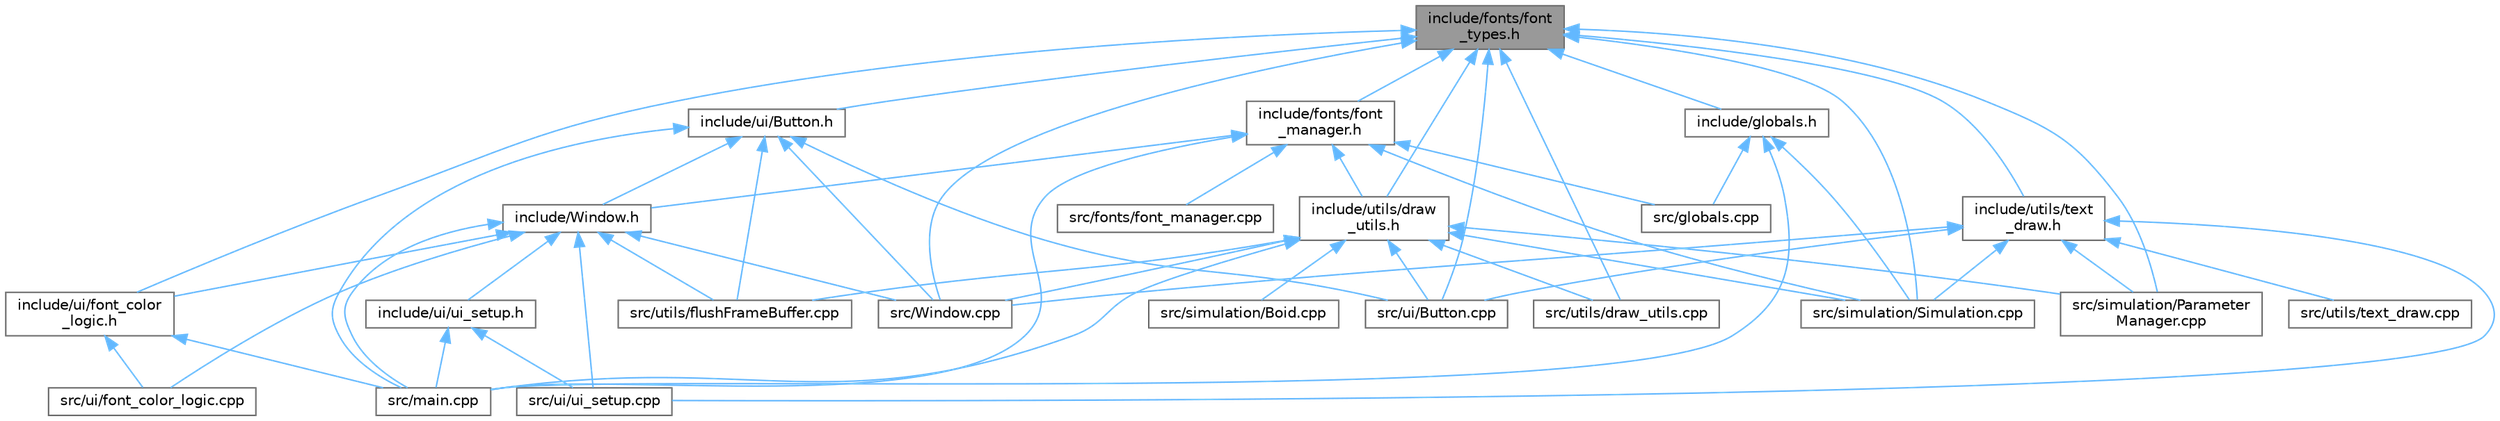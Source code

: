 digraph "include/fonts/font_types.h"
{
 // LATEX_PDF_SIZE
  bgcolor="transparent";
  edge [fontname=Helvetica,fontsize=10,labelfontname=Helvetica,labelfontsize=10];
  node [fontname=Helvetica,fontsize=10,shape=box,height=0.2,width=0.4];
  Node1 [id="Node000001",label="include/fonts/font\l_types.h",height=0.2,width=0.4,color="gray40", fillcolor="grey60", style="filled", fontcolor="black",tooltip=" "];
  Node1 -> Node2 [id="edge1_Node000001_Node000002",dir="back",color="steelblue1",style="solid",tooltip=" "];
  Node2 [id="Node000002",label="include/fonts/font\l_manager.h",height=0.2,width=0.4,color="grey40", fillcolor="white", style="filled",URL="$font__manager_8h.html",tooltip=" "];
  Node2 -> Node3 [id="edge2_Node000002_Node000003",dir="back",color="steelblue1",style="solid",tooltip=" "];
  Node3 [id="Node000003",label="include/Window.h",height=0.2,width=0.4,color="grey40", fillcolor="white", style="filled",URL="$Window_8h.html",tooltip=" "];
  Node3 -> Node4 [id="edge3_Node000003_Node000004",dir="back",color="steelblue1",style="solid",tooltip=" "];
  Node4 [id="Node000004",label="include/ui/font_color\l_logic.h",height=0.2,width=0.4,color="grey40", fillcolor="white", style="filled",URL="$font__color__logic_8h.html",tooltip=" "];
  Node4 -> Node5 [id="edge4_Node000004_Node000005",dir="back",color="steelblue1",style="solid",tooltip=" "];
  Node5 [id="Node000005",label="src/main.cpp",height=0.2,width=0.4,color="grey40", fillcolor="white", style="filled",URL="$main_8cpp.html",tooltip=" "];
  Node4 -> Node6 [id="edge5_Node000004_Node000006",dir="back",color="steelblue1",style="solid",tooltip=" "];
  Node6 [id="Node000006",label="src/ui/font_color_logic.cpp",height=0.2,width=0.4,color="grey40", fillcolor="white", style="filled",URL="$font__color__logic_8cpp.html",tooltip=" "];
  Node3 -> Node7 [id="edge6_Node000003_Node000007",dir="back",color="steelblue1",style="solid",tooltip=" "];
  Node7 [id="Node000007",label="include/ui/ui_setup.h",height=0.2,width=0.4,color="grey40", fillcolor="white", style="filled",URL="$ui__setup_8h.html",tooltip=" "];
  Node7 -> Node5 [id="edge7_Node000007_Node000005",dir="back",color="steelblue1",style="solid",tooltip=" "];
  Node7 -> Node8 [id="edge8_Node000007_Node000008",dir="back",color="steelblue1",style="solid",tooltip=" "];
  Node8 [id="Node000008",label="src/ui/ui_setup.cpp",height=0.2,width=0.4,color="grey40", fillcolor="white", style="filled",URL="$ui__setup_8cpp.html",tooltip=" "];
  Node3 -> Node9 [id="edge9_Node000003_Node000009",dir="back",color="steelblue1",style="solid",tooltip=" "];
  Node9 [id="Node000009",label="src/Window.cpp",height=0.2,width=0.4,color="grey40", fillcolor="white", style="filled",URL="$Window_8cpp.html",tooltip=" "];
  Node3 -> Node5 [id="edge10_Node000003_Node000005",dir="back",color="steelblue1",style="solid",tooltip=" "];
  Node3 -> Node6 [id="edge11_Node000003_Node000006",dir="back",color="steelblue1",style="solid",tooltip=" "];
  Node3 -> Node8 [id="edge12_Node000003_Node000008",dir="back",color="steelblue1",style="solid",tooltip=" "];
  Node3 -> Node10 [id="edge13_Node000003_Node000010",dir="back",color="steelblue1",style="solid",tooltip=" "];
  Node10 [id="Node000010",label="src/utils/flushFrameBuffer.cpp",height=0.2,width=0.4,color="grey40", fillcolor="white", style="filled",URL="$flushFrameBuffer_8cpp.html",tooltip=" "];
  Node2 -> Node11 [id="edge14_Node000002_Node000011",dir="back",color="steelblue1",style="solid",tooltip=" "];
  Node11 [id="Node000011",label="include/utils/draw\l_utils.h",height=0.2,width=0.4,color="grey40", fillcolor="white", style="filled",URL="$draw__utils_8h.html",tooltip=" "];
  Node11 -> Node9 [id="edge15_Node000011_Node000009",dir="back",color="steelblue1",style="solid",tooltip=" "];
  Node11 -> Node5 [id="edge16_Node000011_Node000005",dir="back",color="steelblue1",style="solid",tooltip=" "];
  Node11 -> Node12 [id="edge17_Node000011_Node000012",dir="back",color="steelblue1",style="solid",tooltip=" "];
  Node12 [id="Node000012",label="src/simulation/Boid.cpp",height=0.2,width=0.4,color="grey40", fillcolor="white", style="filled",URL="$Boid_8cpp.html",tooltip=" "];
  Node11 -> Node13 [id="edge18_Node000011_Node000013",dir="back",color="steelblue1",style="solid",tooltip=" "];
  Node13 [id="Node000013",label="src/simulation/Parameter\lManager.cpp",height=0.2,width=0.4,color="grey40", fillcolor="white", style="filled",URL="$ParameterManager_8cpp.html",tooltip=" "];
  Node11 -> Node14 [id="edge19_Node000011_Node000014",dir="back",color="steelblue1",style="solid",tooltip=" "];
  Node14 [id="Node000014",label="src/simulation/Simulation.cpp",height=0.2,width=0.4,color="grey40", fillcolor="white", style="filled",URL="$Simulation_8cpp.html",tooltip=" "];
  Node11 -> Node15 [id="edge20_Node000011_Node000015",dir="back",color="steelblue1",style="solid",tooltip=" "];
  Node15 [id="Node000015",label="src/ui/Button.cpp",height=0.2,width=0.4,color="grey40", fillcolor="white", style="filled",URL="$Button_8cpp.html",tooltip=" "];
  Node11 -> Node16 [id="edge21_Node000011_Node000016",dir="back",color="steelblue1",style="solid",tooltip=" "];
  Node16 [id="Node000016",label="src/utils/draw_utils.cpp",height=0.2,width=0.4,color="grey40", fillcolor="white", style="filled",URL="$draw__utils_8cpp.html",tooltip=" "];
  Node11 -> Node10 [id="edge22_Node000011_Node000010",dir="back",color="steelblue1",style="solid",tooltip=" "];
  Node2 -> Node17 [id="edge23_Node000002_Node000017",dir="back",color="steelblue1",style="solid",tooltip=" "];
  Node17 [id="Node000017",label="src/fonts/font_manager.cpp",height=0.2,width=0.4,color="grey40", fillcolor="white", style="filled",URL="$font__manager_8cpp.html",tooltip=" "];
  Node2 -> Node18 [id="edge24_Node000002_Node000018",dir="back",color="steelblue1",style="solid",tooltip=" "];
  Node18 [id="Node000018",label="src/globals.cpp",height=0.2,width=0.4,color="grey40", fillcolor="white", style="filled",URL="$globals_8cpp.html",tooltip=" "];
  Node2 -> Node5 [id="edge25_Node000002_Node000005",dir="back",color="steelblue1",style="solid",tooltip=" "];
  Node2 -> Node14 [id="edge26_Node000002_Node000014",dir="back",color="steelblue1",style="solid",tooltip=" "];
  Node1 -> Node19 [id="edge27_Node000001_Node000019",dir="back",color="steelblue1",style="solid",tooltip=" "];
  Node19 [id="Node000019",label="include/globals.h",height=0.2,width=0.4,color="grey40", fillcolor="white", style="filled",URL="$globals_8h.html",tooltip=" "];
  Node19 -> Node18 [id="edge28_Node000019_Node000018",dir="back",color="steelblue1",style="solid",tooltip=" "];
  Node19 -> Node5 [id="edge29_Node000019_Node000005",dir="back",color="steelblue1",style="solid",tooltip=" "];
  Node19 -> Node14 [id="edge30_Node000019_Node000014",dir="back",color="steelblue1",style="solid",tooltip=" "];
  Node1 -> Node20 [id="edge31_Node000001_Node000020",dir="back",color="steelblue1",style="solid",tooltip=" "];
  Node20 [id="Node000020",label="include/ui/Button.h",height=0.2,width=0.4,color="grey40", fillcolor="white", style="filled",URL="$Button_8h.html",tooltip=" "];
  Node20 -> Node3 [id="edge32_Node000020_Node000003",dir="back",color="steelblue1",style="solid",tooltip=" "];
  Node20 -> Node9 [id="edge33_Node000020_Node000009",dir="back",color="steelblue1",style="solid",tooltip=" "];
  Node20 -> Node5 [id="edge34_Node000020_Node000005",dir="back",color="steelblue1",style="solid",tooltip=" "];
  Node20 -> Node15 [id="edge35_Node000020_Node000015",dir="back",color="steelblue1",style="solid",tooltip=" "];
  Node20 -> Node10 [id="edge36_Node000020_Node000010",dir="back",color="steelblue1",style="solid",tooltip=" "];
  Node1 -> Node4 [id="edge37_Node000001_Node000004",dir="back",color="steelblue1",style="solid",tooltip=" "];
  Node1 -> Node11 [id="edge38_Node000001_Node000011",dir="back",color="steelblue1",style="solid",tooltip=" "];
  Node1 -> Node21 [id="edge39_Node000001_Node000021",dir="back",color="steelblue1",style="solid",tooltip=" "];
  Node21 [id="Node000021",label="include/utils/text\l_draw.h",height=0.2,width=0.4,color="grey40", fillcolor="white", style="filled",URL="$text__draw_8h.html",tooltip=" "];
  Node21 -> Node9 [id="edge40_Node000021_Node000009",dir="back",color="steelblue1",style="solid",tooltip=" "];
  Node21 -> Node13 [id="edge41_Node000021_Node000013",dir="back",color="steelblue1",style="solid",tooltip=" "];
  Node21 -> Node14 [id="edge42_Node000021_Node000014",dir="back",color="steelblue1",style="solid",tooltip=" "];
  Node21 -> Node15 [id="edge43_Node000021_Node000015",dir="back",color="steelblue1",style="solid",tooltip=" "];
  Node21 -> Node8 [id="edge44_Node000021_Node000008",dir="back",color="steelblue1",style="solid",tooltip=" "];
  Node21 -> Node22 [id="edge45_Node000021_Node000022",dir="back",color="steelblue1",style="solid",tooltip=" "];
  Node22 [id="Node000022",label="src/utils/text_draw.cpp",height=0.2,width=0.4,color="grey40", fillcolor="white", style="filled",URL="$text__draw_8cpp.html",tooltip=" "];
  Node1 -> Node9 [id="edge46_Node000001_Node000009",dir="back",color="steelblue1",style="solid",tooltip=" "];
  Node1 -> Node13 [id="edge47_Node000001_Node000013",dir="back",color="steelblue1",style="solid",tooltip=" "];
  Node1 -> Node14 [id="edge48_Node000001_Node000014",dir="back",color="steelblue1",style="solid",tooltip=" "];
  Node1 -> Node15 [id="edge49_Node000001_Node000015",dir="back",color="steelblue1",style="solid",tooltip=" "];
  Node1 -> Node16 [id="edge50_Node000001_Node000016",dir="back",color="steelblue1",style="solid",tooltip=" "];
}
